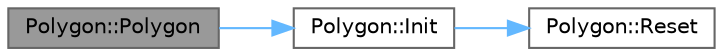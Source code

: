 digraph "Polygon::Polygon"
{
 // LATEX_PDF_SIZE
  bgcolor="transparent";
  edge [fontname=Helvetica,fontsize=10,labelfontname=Helvetica,labelfontsize=10];
  node [fontname=Helvetica,fontsize=10,shape=box,height=0.2,width=0.4];
  rankdir="LR";
  Node1 [label="Polygon::Polygon",height=0.2,width=0.4,color="gray40", fillcolor="grey60", style="filled", fontcolor="black",tooltip="copy constructor"];
  Node1 -> Node2 [color="steelblue1",style="solid"];
  Node2 [label="Polygon::Init",height=0.2,width=0.4,color="grey40", fillcolor="white", style="filled",URL="$class_polygon.html#ae971a221f26793e00ee3055aaa5853b0",tooltip="default initialization of the object"];
  Node2 -> Node3 [color="steelblue1",style="solid"];
  Node3 [label="Polygon::Reset",height=0.2,width=0.4,color="grey40", fillcolor="white", style="filled",URL="$class_polygon.html#a0049882c6d5d7fda0fed6f9bcb4271d2",tooltip="total reset of the object"];
}
